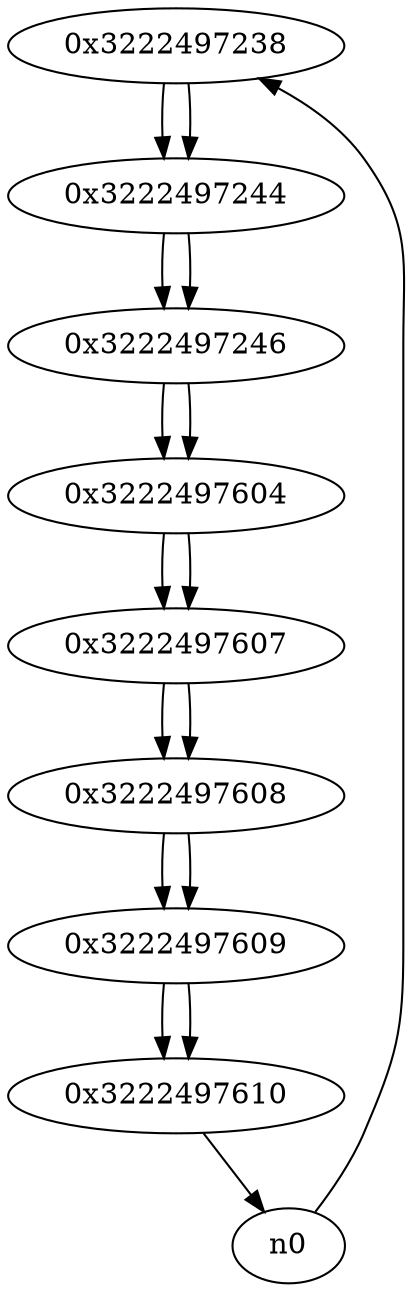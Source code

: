 digraph G{
/* nodes */
  n1 [label="0x3222497238"]
  n2 [label="0x3222497244"]
  n3 [label="0x3222497246"]
  n4 [label="0x3222497604"]
  n5 [label="0x3222497607"]
  n6 [label="0x3222497608"]
  n7 [label="0x3222497609"]
  n8 [label="0x3222497610"]
/* edges */
n1 -> n2;
n0 -> n1;
n2 -> n3;
n1 -> n2;
n3 -> n4;
n2 -> n3;
n4 -> n5;
n3 -> n4;
n5 -> n6;
n4 -> n5;
n6 -> n7;
n5 -> n6;
n7 -> n8;
n6 -> n7;
n8 -> n0;
n7 -> n8;
}
